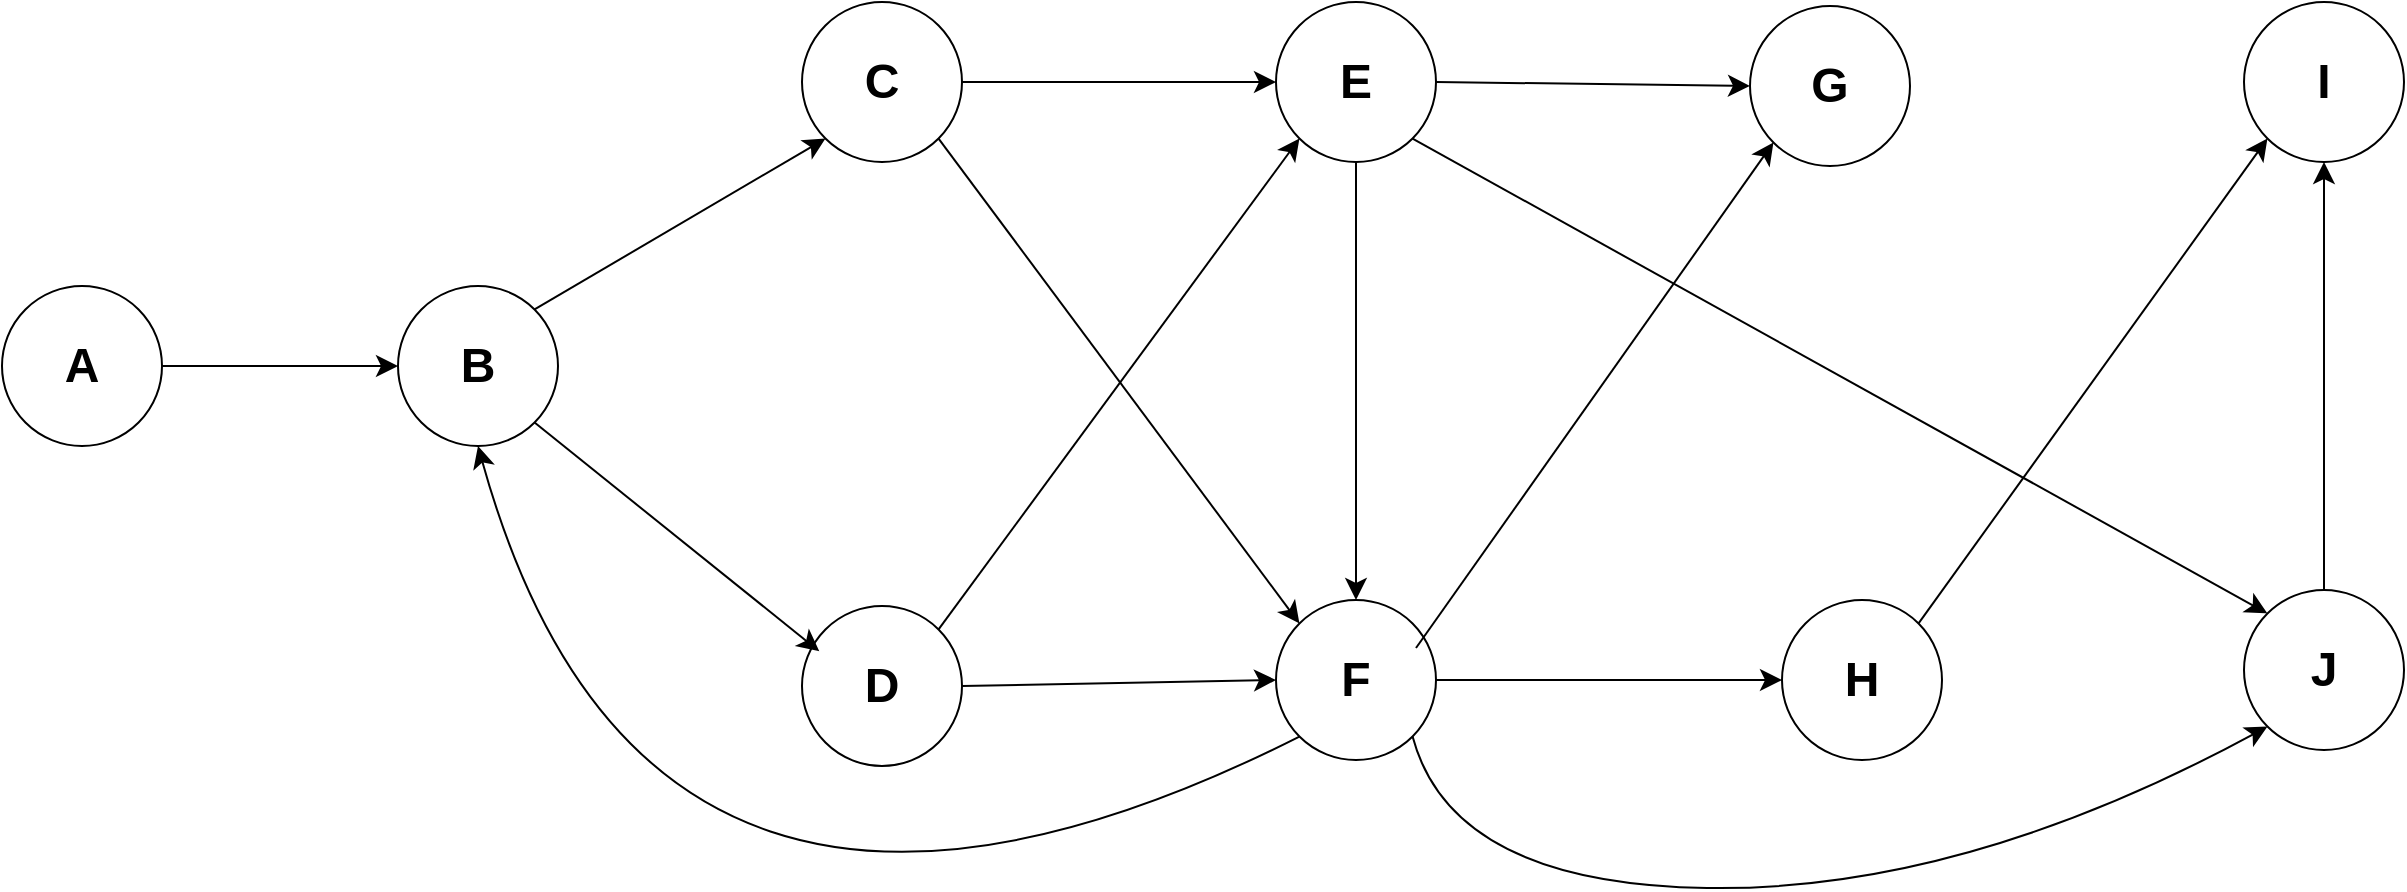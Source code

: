 <mxfile version="24.0.1" type="device">
  <diagram name="Page-1" id="zlfIoXIstxNLt-yieD90">
    <mxGraphModel dx="2288" dy="657" grid="0" gridSize="10" guides="1" tooltips="1" connect="1" arrows="1" fold="1" page="0" pageScale="1" pageWidth="850" pageHeight="1100" math="0" shadow="0">
      <root>
        <mxCell id="0" />
        <mxCell id="1" parent="0" />
        <mxCell id="ff3Yo2wp49N8QEHePrqi-1" value="&lt;h1&gt;J&lt;/h1&gt;" style="ellipse;whiteSpace=wrap;html=1;aspect=fixed;" vertex="1" parent="1">
          <mxGeometry x="526" y="311" width="80" height="80" as="geometry" />
        </mxCell>
        <mxCell id="ff3Yo2wp49N8QEHePrqi-3" value="&lt;h1&gt;I&lt;/h1&gt;" style="ellipse;whiteSpace=wrap;html=1;aspect=fixed;" vertex="1" parent="1">
          <mxGeometry x="526" y="17" width="80" height="80" as="geometry" />
        </mxCell>
        <mxCell id="ff3Yo2wp49N8QEHePrqi-4" value="&lt;h1&gt;H&lt;/h1&gt;" style="ellipse;whiteSpace=wrap;html=1;aspect=fixed;" vertex="1" parent="1">
          <mxGeometry x="295" y="316" width="80" height="80" as="geometry" />
        </mxCell>
        <mxCell id="ff3Yo2wp49N8QEHePrqi-5" value="&lt;h1&gt;G&lt;/h1&gt;" style="ellipse;whiteSpace=wrap;html=1;aspect=fixed;" vertex="1" parent="1">
          <mxGeometry x="279" y="19" width="80" height="80" as="geometry" />
        </mxCell>
        <mxCell id="ff3Yo2wp49N8QEHePrqi-6" value="&lt;h1&gt;F&lt;/h1&gt;" style="ellipse;whiteSpace=wrap;html=1;aspect=fixed;" vertex="1" parent="1">
          <mxGeometry x="42" y="316" width="80" height="80" as="geometry" />
        </mxCell>
        <mxCell id="ff3Yo2wp49N8QEHePrqi-7" value="&lt;h1&gt;E&lt;/h1&gt;" style="ellipse;whiteSpace=wrap;html=1;aspect=fixed;" vertex="1" parent="1">
          <mxGeometry x="42" y="17" width="80" height="80" as="geometry" />
        </mxCell>
        <mxCell id="ff3Yo2wp49N8QEHePrqi-8" value="&lt;h1&gt;D&lt;/h1&gt;" style="ellipse;whiteSpace=wrap;html=1;aspect=fixed;" vertex="1" parent="1">
          <mxGeometry x="-195" y="319" width="80" height="80" as="geometry" />
        </mxCell>
        <mxCell id="ff3Yo2wp49N8QEHePrqi-9" value="&lt;h1&gt;C&lt;/h1&gt;" style="ellipse;whiteSpace=wrap;html=1;aspect=fixed;" vertex="1" parent="1">
          <mxGeometry x="-195" y="17" width="80" height="80" as="geometry" />
        </mxCell>
        <mxCell id="ff3Yo2wp49N8QEHePrqi-10" value="&lt;h1&gt;B&lt;/h1&gt;" style="ellipse;whiteSpace=wrap;html=1;aspect=fixed;" vertex="1" parent="1">
          <mxGeometry x="-397" y="159" width="80" height="80" as="geometry" />
        </mxCell>
        <mxCell id="ff3Yo2wp49N8QEHePrqi-11" value="&lt;h1&gt;A&lt;/h1&gt;" style="ellipse;whiteSpace=wrap;html=1;aspect=fixed;" vertex="1" parent="1">
          <mxGeometry x="-595" y="159" width="80" height="80" as="geometry" />
        </mxCell>
        <mxCell id="ff3Yo2wp49N8QEHePrqi-14" value="" style="endArrow=classic;html=1;rounded=0;fontSize=12;startSize=8;endSize=8;curved=1;exitX=1;exitY=0.5;exitDx=0;exitDy=0;entryX=0;entryY=0.5;entryDx=0;entryDy=0;" edge="1" parent="1" source="ff3Yo2wp49N8QEHePrqi-11" target="ff3Yo2wp49N8QEHePrqi-10">
          <mxGeometry width="50" height="50" relative="1" as="geometry">
            <mxPoint x="12" y="243" as="sourcePoint" />
            <mxPoint x="62" y="193" as="targetPoint" />
          </mxGeometry>
        </mxCell>
        <mxCell id="ff3Yo2wp49N8QEHePrqi-15" value="" style="endArrow=classic;html=1;rounded=0;fontSize=12;startSize=8;endSize=8;curved=1;exitX=1;exitY=0;exitDx=0;exitDy=0;entryX=0;entryY=1;entryDx=0;entryDy=0;" edge="1" parent="1" source="ff3Yo2wp49N8QEHePrqi-10" target="ff3Yo2wp49N8QEHePrqi-9">
          <mxGeometry width="50" height="50" relative="1" as="geometry">
            <mxPoint x="-338" y="217" as="sourcePoint" />
            <mxPoint x="-288" y="167" as="targetPoint" />
          </mxGeometry>
        </mxCell>
        <mxCell id="ff3Yo2wp49N8QEHePrqi-16" value="" style="endArrow=classic;html=1;rounded=0;fontSize=12;startSize=8;endSize=8;curved=1;exitX=1;exitY=1;exitDx=0;exitDy=0;entryX=0.108;entryY=0.283;entryDx=0;entryDy=0;entryPerimeter=0;" edge="1" parent="1" source="ff3Yo2wp49N8QEHePrqi-10" target="ff3Yo2wp49N8QEHePrqi-8">
          <mxGeometry width="50" height="50" relative="1" as="geometry">
            <mxPoint x="12" y="243" as="sourcePoint" />
            <mxPoint x="62" y="193" as="targetPoint" />
          </mxGeometry>
        </mxCell>
        <mxCell id="ff3Yo2wp49N8QEHePrqi-17" value="" style="endArrow=classic;html=1;rounded=0;fontSize=12;startSize=8;endSize=8;curved=1;exitX=1;exitY=0.5;exitDx=0;exitDy=0;entryX=0;entryY=0.5;entryDx=0;entryDy=0;" edge="1" parent="1" source="ff3Yo2wp49N8QEHePrqi-8" target="ff3Yo2wp49N8QEHePrqi-6">
          <mxGeometry width="50" height="50" relative="1" as="geometry">
            <mxPoint x="12" y="243" as="sourcePoint" />
            <mxPoint x="62" y="193" as="targetPoint" />
          </mxGeometry>
        </mxCell>
        <mxCell id="ff3Yo2wp49N8QEHePrqi-18" value="" style="endArrow=classic;html=1;rounded=0;fontSize=12;startSize=8;endSize=8;curved=1;exitX=1;exitY=0.5;exitDx=0;exitDy=0;entryX=0;entryY=0.5;entryDx=0;entryDy=0;" edge="1" parent="1" source="ff3Yo2wp49N8QEHePrqi-6" target="ff3Yo2wp49N8QEHePrqi-4">
          <mxGeometry width="50" height="50" relative="1" as="geometry">
            <mxPoint x="12" y="243" as="sourcePoint" />
            <mxPoint x="62" y="193" as="targetPoint" />
          </mxGeometry>
        </mxCell>
        <mxCell id="ff3Yo2wp49N8QEHePrqi-19" value="" style="endArrow=classic;html=1;rounded=0;fontSize=12;startSize=8;endSize=8;curved=1;exitX=1;exitY=0.5;exitDx=0;exitDy=0;entryX=0;entryY=0.5;entryDx=0;entryDy=0;" edge="1" parent="1" source="ff3Yo2wp49N8QEHePrqi-9" target="ff3Yo2wp49N8QEHePrqi-7">
          <mxGeometry width="50" height="50" relative="1" as="geometry">
            <mxPoint x="12" y="243" as="sourcePoint" />
            <mxPoint x="62" y="193" as="targetPoint" />
          </mxGeometry>
        </mxCell>
        <mxCell id="ff3Yo2wp49N8QEHePrqi-20" value="" style="endArrow=classic;html=1;rounded=0;fontSize=12;startSize=8;endSize=8;curved=1;exitX=1;exitY=0.5;exitDx=0;exitDy=0;entryX=0;entryY=0.5;entryDx=0;entryDy=0;" edge="1" parent="1" source="ff3Yo2wp49N8QEHePrqi-7" target="ff3Yo2wp49N8QEHePrqi-5">
          <mxGeometry width="50" height="50" relative="1" as="geometry">
            <mxPoint x="12" y="243" as="sourcePoint" />
            <mxPoint x="62" y="193" as="targetPoint" />
          </mxGeometry>
        </mxCell>
        <mxCell id="ff3Yo2wp49N8QEHePrqi-21" value="" style="endArrow=classic;html=1;rounded=0;fontSize=12;startSize=8;endSize=8;curved=1;exitX=1;exitY=0;exitDx=0;exitDy=0;entryX=0;entryY=1;entryDx=0;entryDy=0;" edge="1" parent="1" source="ff3Yo2wp49N8QEHePrqi-4" target="ff3Yo2wp49N8QEHePrqi-3">
          <mxGeometry width="50" height="50" relative="1" as="geometry">
            <mxPoint x="12" y="243" as="sourcePoint" />
            <mxPoint x="62" y="193" as="targetPoint" />
          </mxGeometry>
        </mxCell>
        <mxCell id="ff3Yo2wp49N8QEHePrqi-22" value="" style="endArrow=classic;html=1;rounded=0;fontSize=12;startSize=8;endSize=8;curved=1;exitX=0.5;exitY=0;exitDx=0;exitDy=0;entryX=0.5;entryY=1;entryDx=0;entryDy=0;" edge="1" parent="1" source="ff3Yo2wp49N8QEHePrqi-1" target="ff3Yo2wp49N8QEHePrqi-3">
          <mxGeometry width="50" height="50" relative="1" as="geometry">
            <mxPoint x="12" y="243" as="sourcePoint" />
            <mxPoint x="62" y="193" as="targetPoint" />
          </mxGeometry>
        </mxCell>
        <mxCell id="ff3Yo2wp49N8QEHePrqi-23" value="" style="endArrow=classic;html=1;rounded=0;fontSize=12;startSize=8;endSize=8;curved=1;exitX=0.5;exitY=1;exitDx=0;exitDy=0;entryX=0.5;entryY=0;entryDx=0;entryDy=0;" edge="1" parent="1" source="ff3Yo2wp49N8QEHePrqi-7" target="ff3Yo2wp49N8QEHePrqi-6">
          <mxGeometry width="50" height="50" relative="1" as="geometry">
            <mxPoint x="12" y="243" as="sourcePoint" />
            <mxPoint x="62" y="193" as="targetPoint" />
          </mxGeometry>
        </mxCell>
        <mxCell id="ff3Yo2wp49N8QEHePrqi-24" value="" style="endArrow=classic;html=1;rounded=0;fontSize=12;startSize=8;endSize=8;curved=1;exitX=1;exitY=1;exitDx=0;exitDy=0;entryX=0;entryY=0;entryDx=0;entryDy=0;" edge="1" parent="1" source="ff3Yo2wp49N8QEHePrqi-9" target="ff3Yo2wp49N8QEHePrqi-6">
          <mxGeometry width="50" height="50" relative="1" as="geometry">
            <mxPoint x="12" y="243" as="sourcePoint" />
            <mxPoint x="62" y="193" as="targetPoint" />
          </mxGeometry>
        </mxCell>
        <mxCell id="ff3Yo2wp49N8QEHePrqi-25" value="" style="endArrow=classic;html=1;rounded=0;fontSize=12;startSize=8;endSize=8;curved=1;exitX=0.875;exitY=0.3;exitDx=0;exitDy=0;exitPerimeter=0;entryX=0;entryY=1;entryDx=0;entryDy=0;" edge="1" parent="1" source="ff3Yo2wp49N8QEHePrqi-6" target="ff3Yo2wp49N8QEHePrqi-5">
          <mxGeometry width="50" height="50" relative="1" as="geometry">
            <mxPoint x="12" y="243" as="sourcePoint" />
            <mxPoint x="62" y="193" as="targetPoint" />
          </mxGeometry>
        </mxCell>
        <mxCell id="ff3Yo2wp49N8QEHePrqi-26" value="" style="endArrow=classic;html=1;rounded=0;fontSize=12;startSize=8;endSize=8;curved=1;exitX=1;exitY=1;exitDx=0;exitDy=0;entryX=0;entryY=0;entryDx=0;entryDy=0;" edge="1" parent="1" source="ff3Yo2wp49N8QEHePrqi-7" target="ff3Yo2wp49N8QEHePrqi-1">
          <mxGeometry width="50" height="50" relative="1" as="geometry">
            <mxPoint x="12" y="243" as="sourcePoint" />
            <mxPoint x="62" y="193" as="targetPoint" />
          </mxGeometry>
        </mxCell>
        <mxCell id="ff3Yo2wp49N8QEHePrqi-27" value="" style="endArrow=classic;html=1;rounded=0;fontSize=12;startSize=8;endSize=8;curved=1;exitX=1;exitY=0;exitDx=0;exitDy=0;entryX=0;entryY=1;entryDx=0;entryDy=0;" edge="1" parent="1" source="ff3Yo2wp49N8QEHePrqi-8" target="ff3Yo2wp49N8QEHePrqi-7">
          <mxGeometry width="50" height="50" relative="1" as="geometry">
            <mxPoint x="12" y="243" as="sourcePoint" />
            <mxPoint x="62" y="193" as="targetPoint" />
          </mxGeometry>
        </mxCell>
        <mxCell id="ff3Yo2wp49N8QEHePrqi-28" value="" style="curved=1;endArrow=classic;html=1;rounded=0;fontSize=12;startSize=8;endSize=8;exitX=0;exitY=1;exitDx=0;exitDy=0;entryX=0.5;entryY=1;entryDx=0;entryDy=0;" edge="1" parent="1" source="ff3Yo2wp49N8QEHePrqi-6" target="ff3Yo2wp49N8QEHePrqi-10">
          <mxGeometry width="50" height="50" relative="1" as="geometry">
            <mxPoint x="12" y="243" as="sourcePoint" />
            <mxPoint x="62" y="193" as="targetPoint" />
            <Array as="points">
              <mxPoint x="-271" y="548" />
            </Array>
          </mxGeometry>
        </mxCell>
        <mxCell id="ff3Yo2wp49N8QEHePrqi-29" value="" style="curved=1;endArrow=classic;html=1;rounded=0;fontSize=12;startSize=8;endSize=8;exitX=1;exitY=1;exitDx=0;exitDy=0;entryX=0;entryY=1;entryDx=0;entryDy=0;" edge="1" parent="1" source="ff3Yo2wp49N8QEHePrqi-6" target="ff3Yo2wp49N8QEHePrqi-1">
          <mxGeometry width="50" height="50" relative="1" as="geometry">
            <mxPoint x="12" y="243" as="sourcePoint" />
            <mxPoint x="62" y="193" as="targetPoint" />
            <Array as="points">
              <mxPoint x="130" y="458" />
              <mxPoint x="385" y="462" />
            </Array>
          </mxGeometry>
        </mxCell>
      </root>
    </mxGraphModel>
  </diagram>
</mxfile>
